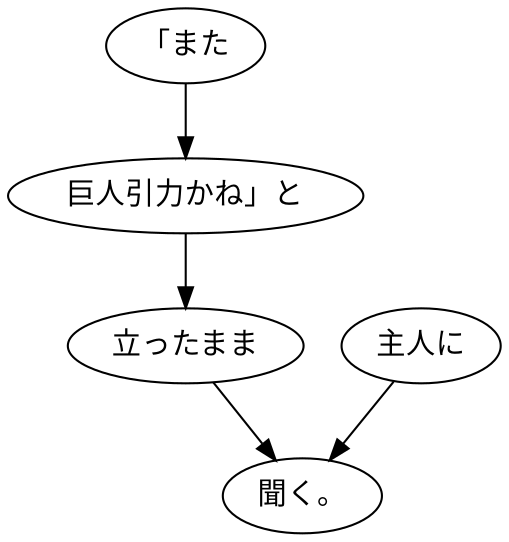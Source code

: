 digraph graph1379 {
	node0 [label="「また"];
	node1 [label="巨人引力かね」と"];
	node2 [label="立ったまま"];
	node3 [label="主人に"];
	node4 [label="聞く。"];
	node0 -> node1;
	node1 -> node2;
	node2 -> node4;
	node3 -> node4;
}

